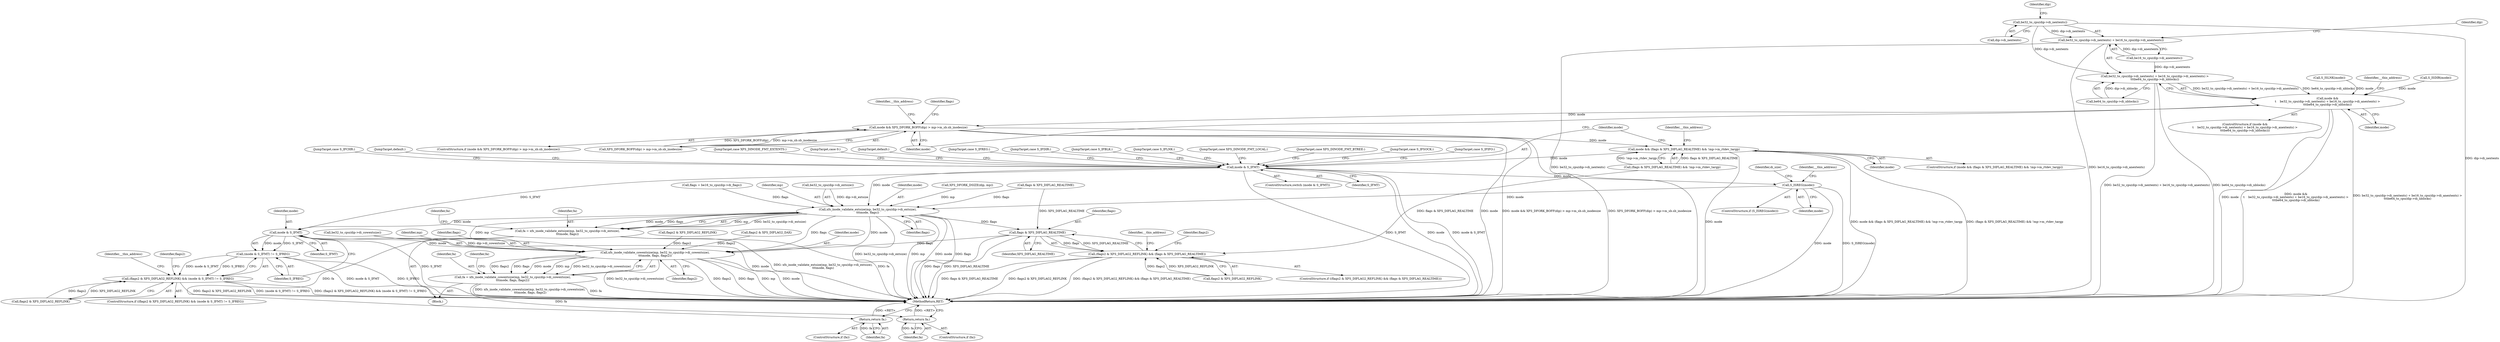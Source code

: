 digraph "0_linux_23fcb3340d033d9f081e21e6c12c2db7eaa541d3@pointer" {
"1000230" [label="(Call,be32_to_cpu(dip->di_nextents))"];
"1000228" [label="(Call,be32_to_cpu(dip->di_nextents) + be16_to_cpu(dip->di_anextents) >\n\t\t\tbe64_to_cpu(dip->di_nblocks))"];
"1000226" [label="(Call,mode &&\n\t    be32_to_cpu(dip->di_nextents) + be16_to_cpu(dip->di_anextents) >\n\t\t\tbe64_to_cpu(dip->di_nblocks))"];
"1000245" [label="(Call,mode && XFS_DFORK_BOFF(dip) > mp->m_sb.sb_inodesize)"];
"1000264" [label="(Call,mode && (flags & XFS_DIFLAG_REALTIME) && !mp->m_rtdev_targp)"];
"1000277" [label="(Call,mode & S_IFMT)"];
"1000304" [label="(Call,S_ISREG(mode))"];
"1000377" [label="(Call,xfs_inode_validate_extsize(mp, be32_to_cpu(dip->di_extsize),\n\t\t\tmode, flags))"];
"1000375" [label="(Call,fa = xfs_inode_validate_extsize(mp, be32_to_cpu(dip->di_extsize),\n\t\t\tmode, flags))"];
"1000387" [label="(Return,return fa;)"];
"1000424" [label="(Call,mode & S_IFMT)"];
"1000423" [label="(Call,(mode & S_IFMT) != S_IFREG)"];
"1000419" [label="(Call,(flags2 & XFS_DIFLAG2_REFLINK) && (mode & S_IFMT) != S_IFREG)"];
"1000452" [label="(Call,xfs_inode_validate_cowextsize(mp, be32_to_cpu(dip->di_cowextsize),\n\t\t\tmode, flags, flags2))"];
"1000450" [label="(Call,fa = xfs_inode_validate_cowextsize(mp, be32_to_cpu(dip->di_cowextsize),\n\t\t\tmode, flags, flags2))"];
"1000463" [label="(Return,return fa;)"];
"1000435" [label="(Call,flags & XFS_DIFLAG_REALTIME)"];
"1000431" [label="(Call,(flags2 & XFS_DIFLAG2_REFLINK) && (flags & XFS_DIFLAG_REALTIME))"];
"1000229" [label="(Call,be32_to_cpu(dip->di_nextents) + be16_to_cpu(dip->di_anextents))"];
"1000265" [label="(Identifier,mode)"];
"1000453" [label="(Identifier,mp)"];
"1000243" [label="(Identifier,__this_address)"];
"1000464" [label="(Identifier,fa)"];
"1000375" [label="(Call,fa = xfs_inode_validate_extsize(mp, be32_to_cpu(dip->di_extsize),\n\t\t\tmode, flags))"];
"1000295" [label="(JumpTarget,case S_IFLNK:)"];
"1000451" [label="(Identifier,fa)"];
"1000230" [label="(Call,be32_to_cpu(dip->di_nextents))"];
"1000304" [label="(Call,S_ISREG(mode))"];
"1000376" [label="(Identifier,fa)"];
"1000383" [label="(Identifier,mode)"];
"1000377" [label="(Call,xfs_inode_validate_extsize(mp, be32_to_cpu(dip->di_extsize),\n\t\t\tmode, flags))"];
"1000218" [label="(Call,S_ISDIR(mode))"];
"1000436" [label="(Identifier,flags)"];
"1000433" [label="(Identifier,flags2)"];
"1000226" [label="(Call,mode &&\n\t    be32_to_cpu(dip->di_nextents) + be16_to_cpu(dip->di_anextents) >\n\t\t\tbe64_to_cpu(dip->di_nblocks))"];
"1000307" [label="(Identifier,__this_address)"];
"1000418" [label="(ControlStructure,if ((flags2 & XFS_DIFLAG2_REFLINK) && (mode & S_IFMT) != S_IFREG))"];
"1000437" [label="(Identifier,XFS_DIFLAG_REALTIME)"];
"1000277" [label="(Call,mode & S_IFMT)"];
"1000454" [label="(Call,be32_to_cpu(dip->di_cowextsize))"];
"1000302" [label="(JumpTarget,case XFS_DINODE_FMT_LOCAL:)"];
"1000461" [label="(ControlStructure,if (fa))"];
"1000435" [label="(Call,flags & XFS_DIFLAG_REALTIME)"];
"1000266" [label="(Call,(flags & XFS_DIFLAG_REALTIME) && !mp->m_rtdev_targp)"];
"1000275" [label="(Identifier,__this_address)"];
"1000256" [label="(Identifier,__this_address)"];
"1000236" [label="(Identifier,dip)"];
"1000311" [label="(Call,XFS_DFORK_DSIZE(dip, mp))"];
"1000323" [label="(JumpTarget,case XFS_DINODE_FMT_BTREE:)"];
"1000432" [label="(Call,flags2 & XFS_DIFLAG2_REFLINK)"];
"1000322" [label="(JumpTarget,case XFS_DINODE_FMT_EXTENTS:)"];
"1000459" [label="(Identifier,flags)"];
"1000227" [label="(Identifier,mode)"];
"1000216" [label="(Call,S_ISLNK(mode))"];
"1000450" [label="(Call,fa = xfs_inode_validate_cowextsize(mp, be32_to_cpu(dip->di_cowextsize),\n\t\t\tmode, flags, flags2))"];
"1000246" [label="(Identifier,mode)"];
"1000238" [label="(Call,be64_to_cpu(dip->di_nblocks))"];
"1000231" [label="(Call,dip->di_nextents)"];
"1000234" [label="(Call,be16_to_cpu(dip->di_anextents))"];
"1000329" [label="(JumpTarget,case 0:)"];
"1000386" [label="(Identifier,fa)"];
"1000430" [label="(ControlStructure,if ((flags2 & XFS_DIFLAG2_REFLINK) && (flags & XFS_DIFLAG_REALTIME)))"];
"1000385" [label="(ControlStructure,if (fa))"];
"1000463" [label="(Return,return fa;)"];
"1000439" [label="(Identifier,__this_address)"];
"1000443" [label="(Identifier,flags2)"];
"1000279" [label="(Identifier,S_IFMT)"];
"1000244" [label="(ControlStructure,if (mode && XFS_DFORK_BOFF(dip) > mp->m_sb.sb_inodesize))"];
"1000264" [label="(Call,mode && (flags & XFS_DIFLAG_REALTIME) && !mp->m_rtdev_targp)"];
"1000425" [label="(Identifier,mode)"];
"1000325" [label="(JumpTarget,default:)"];
"1000426" [label="(Identifier,S_IFMT)"];
"1000240" [label="(Identifier,dip)"];
"1000276" [label="(ControlStructure,switch (mode & S_IFMT))"];
"1000379" [label="(Call,be32_to_cpu(dip->di_extsize))"];
"1000431" [label="(Call,(flags2 & XFS_DIFLAG2_REFLINK) && (flags & XFS_DIFLAG_REALTIME))"];
"1000387" [label="(Return,return fa;)"];
"1000257" [label="(Call,flags = be16_to_cpu(dip->di_flags))"];
"1000419" [label="(Call,(flags2 & XFS_DIFLAG2_REFLINK) && (mode & S_IFMT) != S_IFREG)"];
"1000263" [label="(ControlStructure,if (mode && (flags & XFS_DIFLAG_REALTIME) && !mp->m_rtdev_targp))"];
"1000294" [label="(JumpTarget,case S_IFREG:)"];
"1000310" [label="(Identifier,di_size)"];
"1000442" [label="(Call,flags2 & XFS_DIFLAG2_REFLINK)"];
"1000296" [label="(JumpTarget,case S_IFDIR:)"];
"1000423" [label="(Call,(mode & S_IFMT) != S_IFREG)"];
"1000462" [label="(Identifier,fa)"];
"1000429" [label="(Identifier,__this_address)"];
"1000460" [label="(Identifier,flags2)"];
"1000420" [label="(Call,flags2 & XFS_DIFLAG2_REFLINK)"];
"1000305" [label="(Identifier,mode)"];
"1000452" [label="(Call,xfs_inode_validate_cowextsize(mp, be32_to_cpu(dip->di_cowextsize),\n\t\t\tmode, flags, flags2))"];
"1000247" [label="(Call,XFS_DFORK_BOFF(dip) > mp->m_sb.sb_inodesize)"];
"1000283" [label="(JumpTarget,case S_IFBLK:)"];
"1000267" [label="(Call,flags & XFS_DIFLAG_REALTIME)"];
"1000303" [label="(ControlStructure,if (S_ISREG(mode)))"];
"1000278" [label="(Identifier,mode)"];
"1000225" [label="(ControlStructure,if (mode &&\n\t    be32_to_cpu(dip->di_nextents) + be16_to_cpu(dip->di_anextents) >\n\t\t\tbe64_to_cpu(dip->di_nblocks)))"];
"1000284" [label="(JumpTarget,case S_IFSOCK:)"];
"1000258" [label="(Identifier,flags)"];
"1000424" [label="(Call,mode & S_IFMT)"];
"1000427" [label="(Identifier,S_IFREG)"];
"1000388" [label="(Identifier,fa)"];
"1000281" [label="(JumpTarget,case S_IFIFO:)"];
"1000282" [label="(JumpTarget,case S_IFCHR:)"];
"1000467" [label="(MethodReturn,RET)"];
"1000228" [label="(Call,be32_to_cpu(dip->di_nextents) + be16_to_cpu(dip->di_anextents) >\n\t\t\tbe64_to_cpu(dip->di_nblocks))"];
"1000378" [label="(Identifier,mp)"];
"1000445" [label="(Call,flags2 & XFS_DIFLAG2_DAX)"];
"1000458" [label="(Identifier,mode)"];
"1000245" [label="(Call,mode && XFS_DFORK_BOFF(dip) > mp->m_sb.sb_inodesize)"];
"1000384" [label="(Identifier,flags)"];
"1000331" [label="(JumpTarget,default:)"];
"1000229" [label="(Call,be32_to_cpu(dip->di_nextents) + be16_to_cpu(dip->di_anextents))"];
"1000121" [label="(Block,)"];
"1000230" -> "1000229"  [label="AST: "];
"1000230" -> "1000231"  [label="CFG: "];
"1000231" -> "1000230"  [label="AST: "];
"1000236" -> "1000230"  [label="CFG: "];
"1000230" -> "1000467"  [label="DDG: dip->di_nextents"];
"1000230" -> "1000228"  [label="DDG: dip->di_nextents"];
"1000230" -> "1000229"  [label="DDG: dip->di_nextents"];
"1000228" -> "1000226"  [label="AST: "];
"1000228" -> "1000238"  [label="CFG: "];
"1000229" -> "1000228"  [label="AST: "];
"1000238" -> "1000228"  [label="AST: "];
"1000226" -> "1000228"  [label="CFG: "];
"1000228" -> "1000467"  [label="DDG: be64_to_cpu(dip->di_nblocks)"];
"1000228" -> "1000467"  [label="DDG: be32_to_cpu(dip->di_nextents) + be16_to_cpu(dip->di_anextents)"];
"1000228" -> "1000226"  [label="DDG: be32_to_cpu(dip->di_nextents) + be16_to_cpu(dip->di_anextents)"];
"1000228" -> "1000226"  [label="DDG: be64_to_cpu(dip->di_nblocks)"];
"1000234" -> "1000228"  [label="DDG: dip->di_anextents"];
"1000238" -> "1000228"  [label="DDG: dip->di_nblocks"];
"1000226" -> "1000225"  [label="AST: "];
"1000226" -> "1000227"  [label="CFG: "];
"1000227" -> "1000226"  [label="AST: "];
"1000243" -> "1000226"  [label="CFG: "];
"1000246" -> "1000226"  [label="CFG: "];
"1000226" -> "1000467"  [label="DDG: mode"];
"1000226" -> "1000467"  [label="DDG: mode &&\n\t    be32_to_cpu(dip->di_nextents) + be16_to_cpu(dip->di_anextents) >\n\t\t\tbe64_to_cpu(dip->di_nblocks)"];
"1000226" -> "1000467"  [label="DDG: be32_to_cpu(dip->di_nextents) + be16_to_cpu(dip->di_anextents) >\n\t\t\tbe64_to_cpu(dip->di_nblocks)"];
"1000218" -> "1000226"  [label="DDG: mode"];
"1000216" -> "1000226"  [label="DDG: mode"];
"1000226" -> "1000245"  [label="DDG: mode"];
"1000245" -> "1000244"  [label="AST: "];
"1000245" -> "1000246"  [label="CFG: "];
"1000245" -> "1000247"  [label="CFG: "];
"1000246" -> "1000245"  [label="AST: "];
"1000247" -> "1000245"  [label="AST: "];
"1000256" -> "1000245"  [label="CFG: "];
"1000258" -> "1000245"  [label="CFG: "];
"1000245" -> "1000467"  [label="DDG: mode && XFS_DFORK_BOFF(dip) > mp->m_sb.sb_inodesize"];
"1000245" -> "1000467"  [label="DDG: mode"];
"1000245" -> "1000467"  [label="DDG: XFS_DFORK_BOFF(dip) > mp->m_sb.sb_inodesize"];
"1000247" -> "1000245"  [label="DDG: XFS_DFORK_BOFF(dip)"];
"1000247" -> "1000245"  [label="DDG: mp->m_sb.sb_inodesize"];
"1000245" -> "1000264"  [label="DDG: mode"];
"1000264" -> "1000263"  [label="AST: "];
"1000264" -> "1000265"  [label="CFG: "];
"1000264" -> "1000266"  [label="CFG: "];
"1000265" -> "1000264"  [label="AST: "];
"1000266" -> "1000264"  [label="AST: "];
"1000275" -> "1000264"  [label="CFG: "];
"1000278" -> "1000264"  [label="CFG: "];
"1000264" -> "1000467"  [label="DDG: mode"];
"1000264" -> "1000467"  [label="DDG: mode && (flags & XFS_DIFLAG_REALTIME) && !mp->m_rtdev_targp"];
"1000264" -> "1000467"  [label="DDG: (flags & XFS_DIFLAG_REALTIME) && !mp->m_rtdev_targp"];
"1000266" -> "1000264"  [label="DDG: flags & XFS_DIFLAG_REALTIME"];
"1000266" -> "1000264"  [label="DDG: !mp->m_rtdev_targp"];
"1000264" -> "1000277"  [label="DDG: mode"];
"1000277" -> "1000276"  [label="AST: "];
"1000277" -> "1000279"  [label="CFG: "];
"1000278" -> "1000277"  [label="AST: "];
"1000279" -> "1000277"  [label="AST: "];
"1000281" -> "1000277"  [label="CFG: "];
"1000282" -> "1000277"  [label="CFG: "];
"1000283" -> "1000277"  [label="CFG: "];
"1000284" -> "1000277"  [label="CFG: "];
"1000294" -> "1000277"  [label="CFG: "];
"1000295" -> "1000277"  [label="CFG: "];
"1000296" -> "1000277"  [label="CFG: "];
"1000302" -> "1000277"  [label="CFG: "];
"1000322" -> "1000277"  [label="CFG: "];
"1000323" -> "1000277"  [label="CFG: "];
"1000325" -> "1000277"  [label="CFG: "];
"1000329" -> "1000277"  [label="CFG: "];
"1000331" -> "1000277"  [label="CFG: "];
"1000277" -> "1000467"  [label="DDG: mode"];
"1000277" -> "1000467"  [label="DDG: mode & S_IFMT"];
"1000277" -> "1000467"  [label="DDG: S_IFMT"];
"1000277" -> "1000304"  [label="DDG: mode"];
"1000277" -> "1000377"  [label="DDG: mode"];
"1000277" -> "1000424"  [label="DDG: S_IFMT"];
"1000304" -> "1000303"  [label="AST: "];
"1000304" -> "1000305"  [label="CFG: "];
"1000305" -> "1000304"  [label="AST: "];
"1000307" -> "1000304"  [label="CFG: "];
"1000310" -> "1000304"  [label="CFG: "];
"1000304" -> "1000467"  [label="DDG: S_ISREG(mode)"];
"1000304" -> "1000467"  [label="DDG: mode"];
"1000304" -> "1000377"  [label="DDG: mode"];
"1000377" -> "1000375"  [label="AST: "];
"1000377" -> "1000384"  [label="CFG: "];
"1000378" -> "1000377"  [label="AST: "];
"1000379" -> "1000377"  [label="AST: "];
"1000383" -> "1000377"  [label="AST: "];
"1000384" -> "1000377"  [label="AST: "];
"1000375" -> "1000377"  [label="CFG: "];
"1000377" -> "1000467"  [label="DDG: mode"];
"1000377" -> "1000467"  [label="DDG: flags"];
"1000377" -> "1000467"  [label="DDG: be32_to_cpu(dip->di_extsize)"];
"1000377" -> "1000467"  [label="DDG: mp"];
"1000377" -> "1000375"  [label="DDG: mp"];
"1000377" -> "1000375"  [label="DDG: be32_to_cpu(dip->di_extsize)"];
"1000377" -> "1000375"  [label="DDG: mode"];
"1000377" -> "1000375"  [label="DDG: flags"];
"1000311" -> "1000377"  [label="DDG: mp"];
"1000379" -> "1000377"  [label="DDG: dip->di_extsize"];
"1000267" -> "1000377"  [label="DDG: flags"];
"1000257" -> "1000377"  [label="DDG: flags"];
"1000377" -> "1000424"  [label="DDG: mode"];
"1000377" -> "1000435"  [label="DDG: flags"];
"1000377" -> "1000452"  [label="DDG: mp"];
"1000377" -> "1000452"  [label="DDG: mode"];
"1000377" -> "1000452"  [label="DDG: flags"];
"1000375" -> "1000121"  [label="AST: "];
"1000376" -> "1000375"  [label="AST: "];
"1000386" -> "1000375"  [label="CFG: "];
"1000375" -> "1000467"  [label="DDG: fa"];
"1000375" -> "1000467"  [label="DDG: xfs_inode_validate_extsize(mp, be32_to_cpu(dip->di_extsize),\n\t\t\tmode, flags)"];
"1000375" -> "1000387"  [label="DDG: fa"];
"1000387" -> "1000385"  [label="AST: "];
"1000387" -> "1000388"  [label="CFG: "];
"1000388" -> "1000387"  [label="AST: "];
"1000467" -> "1000387"  [label="CFG: "];
"1000387" -> "1000467"  [label="DDG: <RET>"];
"1000388" -> "1000387"  [label="DDG: fa"];
"1000424" -> "1000423"  [label="AST: "];
"1000424" -> "1000426"  [label="CFG: "];
"1000425" -> "1000424"  [label="AST: "];
"1000426" -> "1000424"  [label="AST: "];
"1000427" -> "1000424"  [label="CFG: "];
"1000424" -> "1000467"  [label="DDG: S_IFMT"];
"1000424" -> "1000467"  [label="DDG: mode"];
"1000424" -> "1000423"  [label="DDG: mode"];
"1000424" -> "1000423"  [label="DDG: S_IFMT"];
"1000424" -> "1000452"  [label="DDG: mode"];
"1000423" -> "1000419"  [label="AST: "];
"1000423" -> "1000427"  [label="CFG: "];
"1000427" -> "1000423"  [label="AST: "];
"1000419" -> "1000423"  [label="CFG: "];
"1000423" -> "1000467"  [label="DDG: S_IFREG"];
"1000423" -> "1000467"  [label="DDG: mode & S_IFMT"];
"1000423" -> "1000419"  [label="DDG: mode & S_IFMT"];
"1000423" -> "1000419"  [label="DDG: S_IFREG"];
"1000419" -> "1000418"  [label="AST: "];
"1000419" -> "1000420"  [label="CFG: "];
"1000420" -> "1000419"  [label="AST: "];
"1000429" -> "1000419"  [label="CFG: "];
"1000433" -> "1000419"  [label="CFG: "];
"1000419" -> "1000467"  [label="DDG: flags2 & XFS_DIFLAG2_REFLINK"];
"1000419" -> "1000467"  [label="DDG: (mode & S_IFMT) != S_IFREG"];
"1000419" -> "1000467"  [label="DDG: (flags2 & XFS_DIFLAG2_REFLINK) && (mode & S_IFMT) != S_IFREG"];
"1000420" -> "1000419"  [label="DDG: flags2"];
"1000420" -> "1000419"  [label="DDG: XFS_DIFLAG2_REFLINK"];
"1000452" -> "1000450"  [label="AST: "];
"1000452" -> "1000460"  [label="CFG: "];
"1000453" -> "1000452"  [label="AST: "];
"1000454" -> "1000452"  [label="AST: "];
"1000458" -> "1000452"  [label="AST: "];
"1000459" -> "1000452"  [label="AST: "];
"1000460" -> "1000452"  [label="AST: "];
"1000450" -> "1000452"  [label="CFG: "];
"1000452" -> "1000467"  [label="DDG: flags2"];
"1000452" -> "1000467"  [label="DDG: flags"];
"1000452" -> "1000467"  [label="DDG: mp"];
"1000452" -> "1000467"  [label="DDG: mode"];
"1000452" -> "1000467"  [label="DDG: be32_to_cpu(dip->di_cowextsize)"];
"1000452" -> "1000450"  [label="DDG: flags2"];
"1000452" -> "1000450"  [label="DDG: flags"];
"1000452" -> "1000450"  [label="DDG: mode"];
"1000452" -> "1000450"  [label="DDG: mp"];
"1000452" -> "1000450"  [label="DDG: be32_to_cpu(dip->di_cowextsize)"];
"1000454" -> "1000452"  [label="DDG: dip->di_cowextsize"];
"1000435" -> "1000452"  [label="DDG: flags"];
"1000442" -> "1000452"  [label="DDG: flags2"];
"1000445" -> "1000452"  [label="DDG: flags2"];
"1000450" -> "1000121"  [label="AST: "];
"1000451" -> "1000450"  [label="AST: "];
"1000462" -> "1000450"  [label="CFG: "];
"1000450" -> "1000467"  [label="DDG: xfs_inode_validate_cowextsize(mp, be32_to_cpu(dip->di_cowextsize),\n\t\t\tmode, flags, flags2)"];
"1000450" -> "1000467"  [label="DDG: fa"];
"1000450" -> "1000463"  [label="DDG: fa"];
"1000463" -> "1000461"  [label="AST: "];
"1000463" -> "1000464"  [label="CFG: "];
"1000464" -> "1000463"  [label="AST: "];
"1000467" -> "1000463"  [label="CFG: "];
"1000463" -> "1000467"  [label="DDG: <RET>"];
"1000464" -> "1000463"  [label="DDG: fa"];
"1000435" -> "1000431"  [label="AST: "];
"1000435" -> "1000437"  [label="CFG: "];
"1000436" -> "1000435"  [label="AST: "];
"1000437" -> "1000435"  [label="AST: "];
"1000431" -> "1000435"  [label="CFG: "];
"1000435" -> "1000467"  [label="DDG: flags"];
"1000435" -> "1000467"  [label="DDG: XFS_DIFLAG_REALTIME"];
"1000435" -> "1000431"  [label="DDG: flags"];
"1000435" -> "1000431"  [label="DDG: XFS_DIFLAG_REALTIME"];
"1000267" -> "1000435"  [label="DDG: XFS_DIFLAG_REALTIME"];
"1000431" -> "1000430"  [label="AST: "];
"1000431" -> "1000432"  [label="CFG: "];
"1000432" -> "1000431"  [label="AST: "];
"1000439" -> "1000431"  [label="CFG: "];
"1000443" -> "1000431"  [label="CFG: "];
"1000431" -> "1000467"  [label="DDG: flags2 & XFS_DIFLAG2_REFLINK"];
"1000431" -> "1000467"  [label="DDG: (flags2 & XFS_DIFLAG2_REFLINK) && (flags & XFS_DIFLAG_REALTIME)"];
"1000431" -> "1000467"  [label="DDG: flags & XFS_DIFLAG_REALTIME"];
"1000432" -> "1000431"  [label="DDG: flags2"];
"1000432" -> "1000431"  [label="DDG: XFS_DIFLAG2_REFLINK"];
"1000266" -> "1000431"  [label="DDG: flags & XFS_DIFLAG_REALTIME"];
"1000229" -> "1000234"  [label="CFG: "];
"1000234" -> "1000229"  [label="AST: "];
"1000240" -> "1000229"  [label="CFG: "];
"1000229" -> "1000467"  [label="DDG: be16_to_cpu(dip->di_anextents)"];
"1000229" -> "1000467"  [label="DDG: be32_to_cpu(dip->di_nextents)"];
"1000234" -> "1000229"  [label="DDG: dip->di_anextents"];
}
